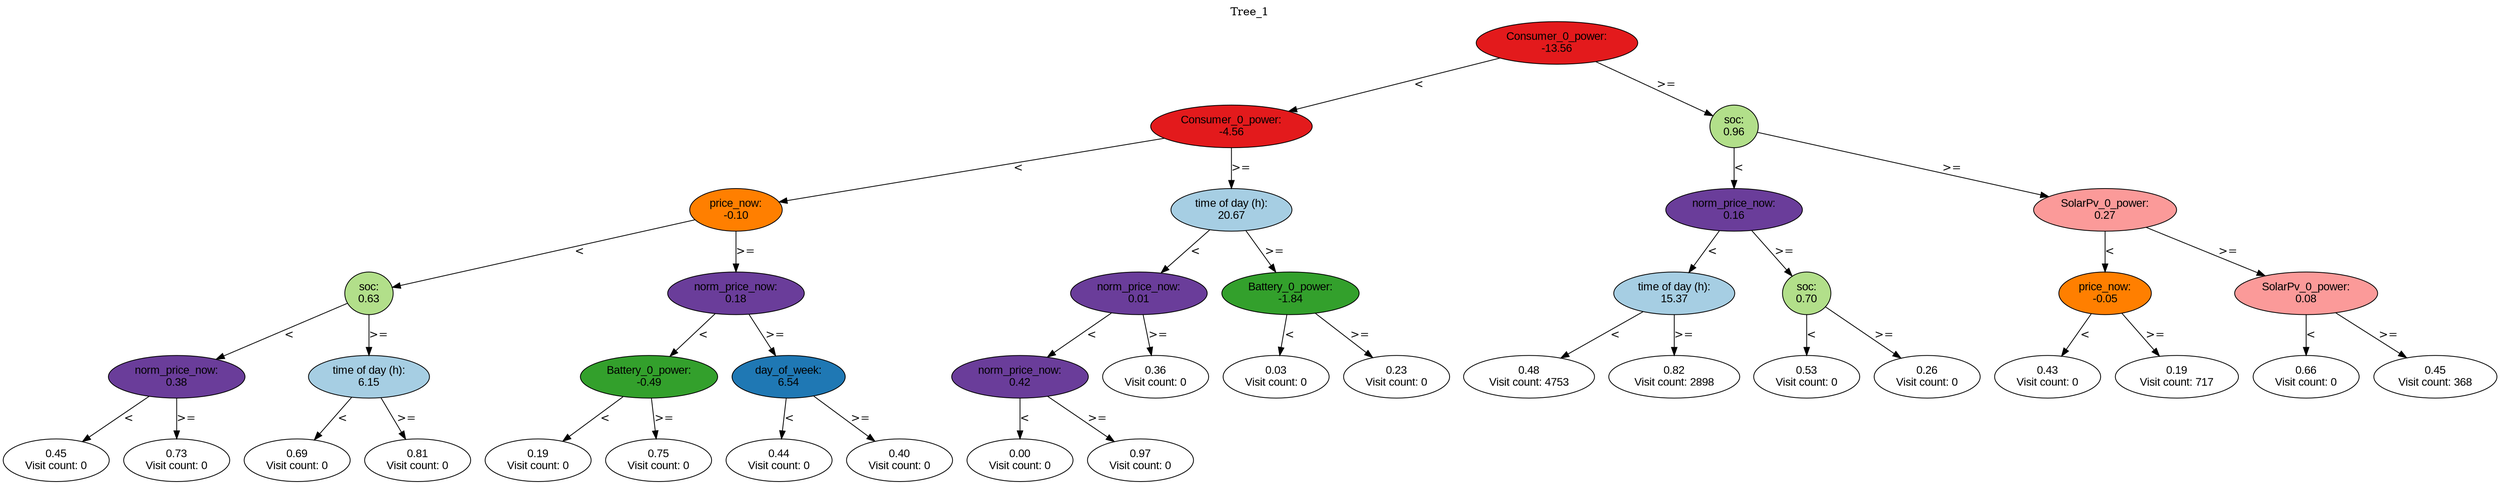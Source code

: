 digraph BST {
    node [fontname="Arial" style=filled colorscheme=paired12];
    0 [ label = "Consumer_0_power:
-13.56" fillcolor=6];
    1 [ label = "Consumer_0_power:
-4.56" fillcolor=6];
    2 [ label = "price_now:
-0.10" fillcolor=8];
    3 [ label = "soc:
0.63" fillcolor=3];
    4 [ label = "norm_price_now:
0.38" fillcolor=10];
    5 [ label = "0.45
Visit count: 0" fillcolor=white];
    6 [ label = "0.73
Visit count: 0" fillcolor=white];
    7 [ label = "time of day (h):
6.15" fillcolor=1];
    8 [ label = "0.69
Visit count: 0" fillcolor=white];
    9 [ label = "0.81
Visit count: 0" fillcolor=white];
    10 [ label = "norm_price_now:
0.18" fillcolor=10];
    11 [ label = "Battery_0_power:
-0.49" fillcolor=4];
    12 [ label = "0.19
Visit count: 0" fillcolor=white];
    13 [ label = "0.75
Visit count: 0" fillcolor=white];
    14 [ label = "day_of_week:
6.54" fillcolor=2];
    15 [ label = "0.44
Visit count: 0" fillcolor=white];
    16 [ label = "0.40
Visit count: 0" fillcolor=white];
    17 [ label = "time of day (h):
20.67" fillcolor=1];
    18 [ label = "norm_price_now:
0.01" fillcolor=10];
    19 [ label = "norm_price_now:
0.42" fillcolor=10];
    20 [ label = "0.00
Visit count: 0" fillcolor=white];
    21 [ label = "0.97
Visit count: 0" fillcolor=white];
    22 [ label = "0.36
Visit count: 0" fillcolor=white];
    23 [ label = "Battery_0_power:
-1.84" fillcolor=4];
    24 [ label = "0.03
Visit count: 0" fillcolor=white];
    25 [ label = "0.23
Visit count: 0" fillcolor=white];
    26 [ label = "soc:
0.96" fillcolor=3];
    27 [ label = "norm_price_now:
0.16" fillcolor=10];
    28 [ label = "time of day (h):
15.37" fillcolor=1];
    29 [ label = "0.48
Visit count: 4753" fillcolor=white];
    30 [ label = "0.82
Visit count: 2898" fillcolor=white];
    31 [ label = "soc:
0.70" fillcolor=3];
    32 [ label = "0.53
Visit count: 0" fillcolor=white];
    33 [ label = "0.26
Visit count: 0" fillcolor=white];
    34 [ label = "SolarPv_0_power:
0.27" fillcolor=5];
    35 [ label = "price_now:
-0.05" fillcolor=8];
    36 [ label = "0.43
Visit count: 0" fillcolor=white];
    37 [ label = "0.19
Visit count: 717" fillcolor=white];
    38 [ label = "SolarPv_0_power:
0.08" fillcolor=5];
    39 [ label = "0.66
Visit count: 0" fillcolor=white];
    40 [ label = "0.45
Visit count: 368" fillcolor=white];

    0  -> 1[ label = "<"];
    0  -> 26[ label = ">="];
    1  -> 2[ label = "<"];
    1  -> 17[ label = ">="];
    2  -> 3[ label = "<"];
    2  -> 10[ label = ">="];
    3  -> 4[ label = "<"];
    3  -> 7[ label = ">="];
    4  -> 5[ label = "<"];
    4  -> 6[ label = ">="];
    7  -> 8[ label = "<"];
    7  -> 9[ label = ">="];
    10  -> 11[ label = "<"];
    10  -> 14[ label = ">="];
    11  -> 12[ label = "<"];
    11  -> 13[ label = ">="];
    14  -> 15[ label = "<"];
    14  -> 16[ label = ">="];
    17  -> 18[ label = "<"];
    17  -> 23[ label = ">="];
    18  -> 19[ label = "<"];
    18  -> 22[ label = ">="];
    19  -> 20[ label = "<"];
    19  -> 21[ label = ">="];
    23  -> 24[ label = "<"];
    23  -> 25[ label = ">="];
    26  -> 27[ label = "<"];
    26  -> 34[ label = ">="];
    27  -> 28[ label = "<"];
    27  -> 31[ label = ">="];
    28  -> 29[ label = "<"];
    28  -> 30[ label = ">="];
    31  -> 32[ label = "<"];
    31  -> 33[ label = ">="];
    34  -> 35[ label = "<"];
    34  -> 38[ label = ">="];
    35  -> 36[ label = "<"];
    35  -> 37[ label = ">="];
    38  -> 39[ label = "<"];
    38  -> 40[ label = ">="];

    labelloc="t";
    label="Tree_1";
}